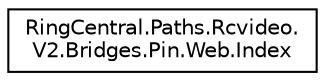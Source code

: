 digraph "Graphical Class Hierarchy"
{
 // LATEX_PDF_SIZE
  edge [fontname="Helvetica",fontsize="10",labelfontname="Helvetica",labelfontsize="10"];
  node [fontname="Helvetica",fontsize="10",shape=record];
  rankdir="LR";
  Node0 [label="RingCentral.Paths.Rcvideo.\lV2.Bridges.Pin.Web.Index",height=0.2,width=0.4,color="black", fillcolor="white", style="filled",URL="$classRingCentral_1_1Paths_1_1Rcvideo_1_1V2_1_1Bridges_1_1Pin_1_1Web_1_1Index.html",tooltip=" "];
}
